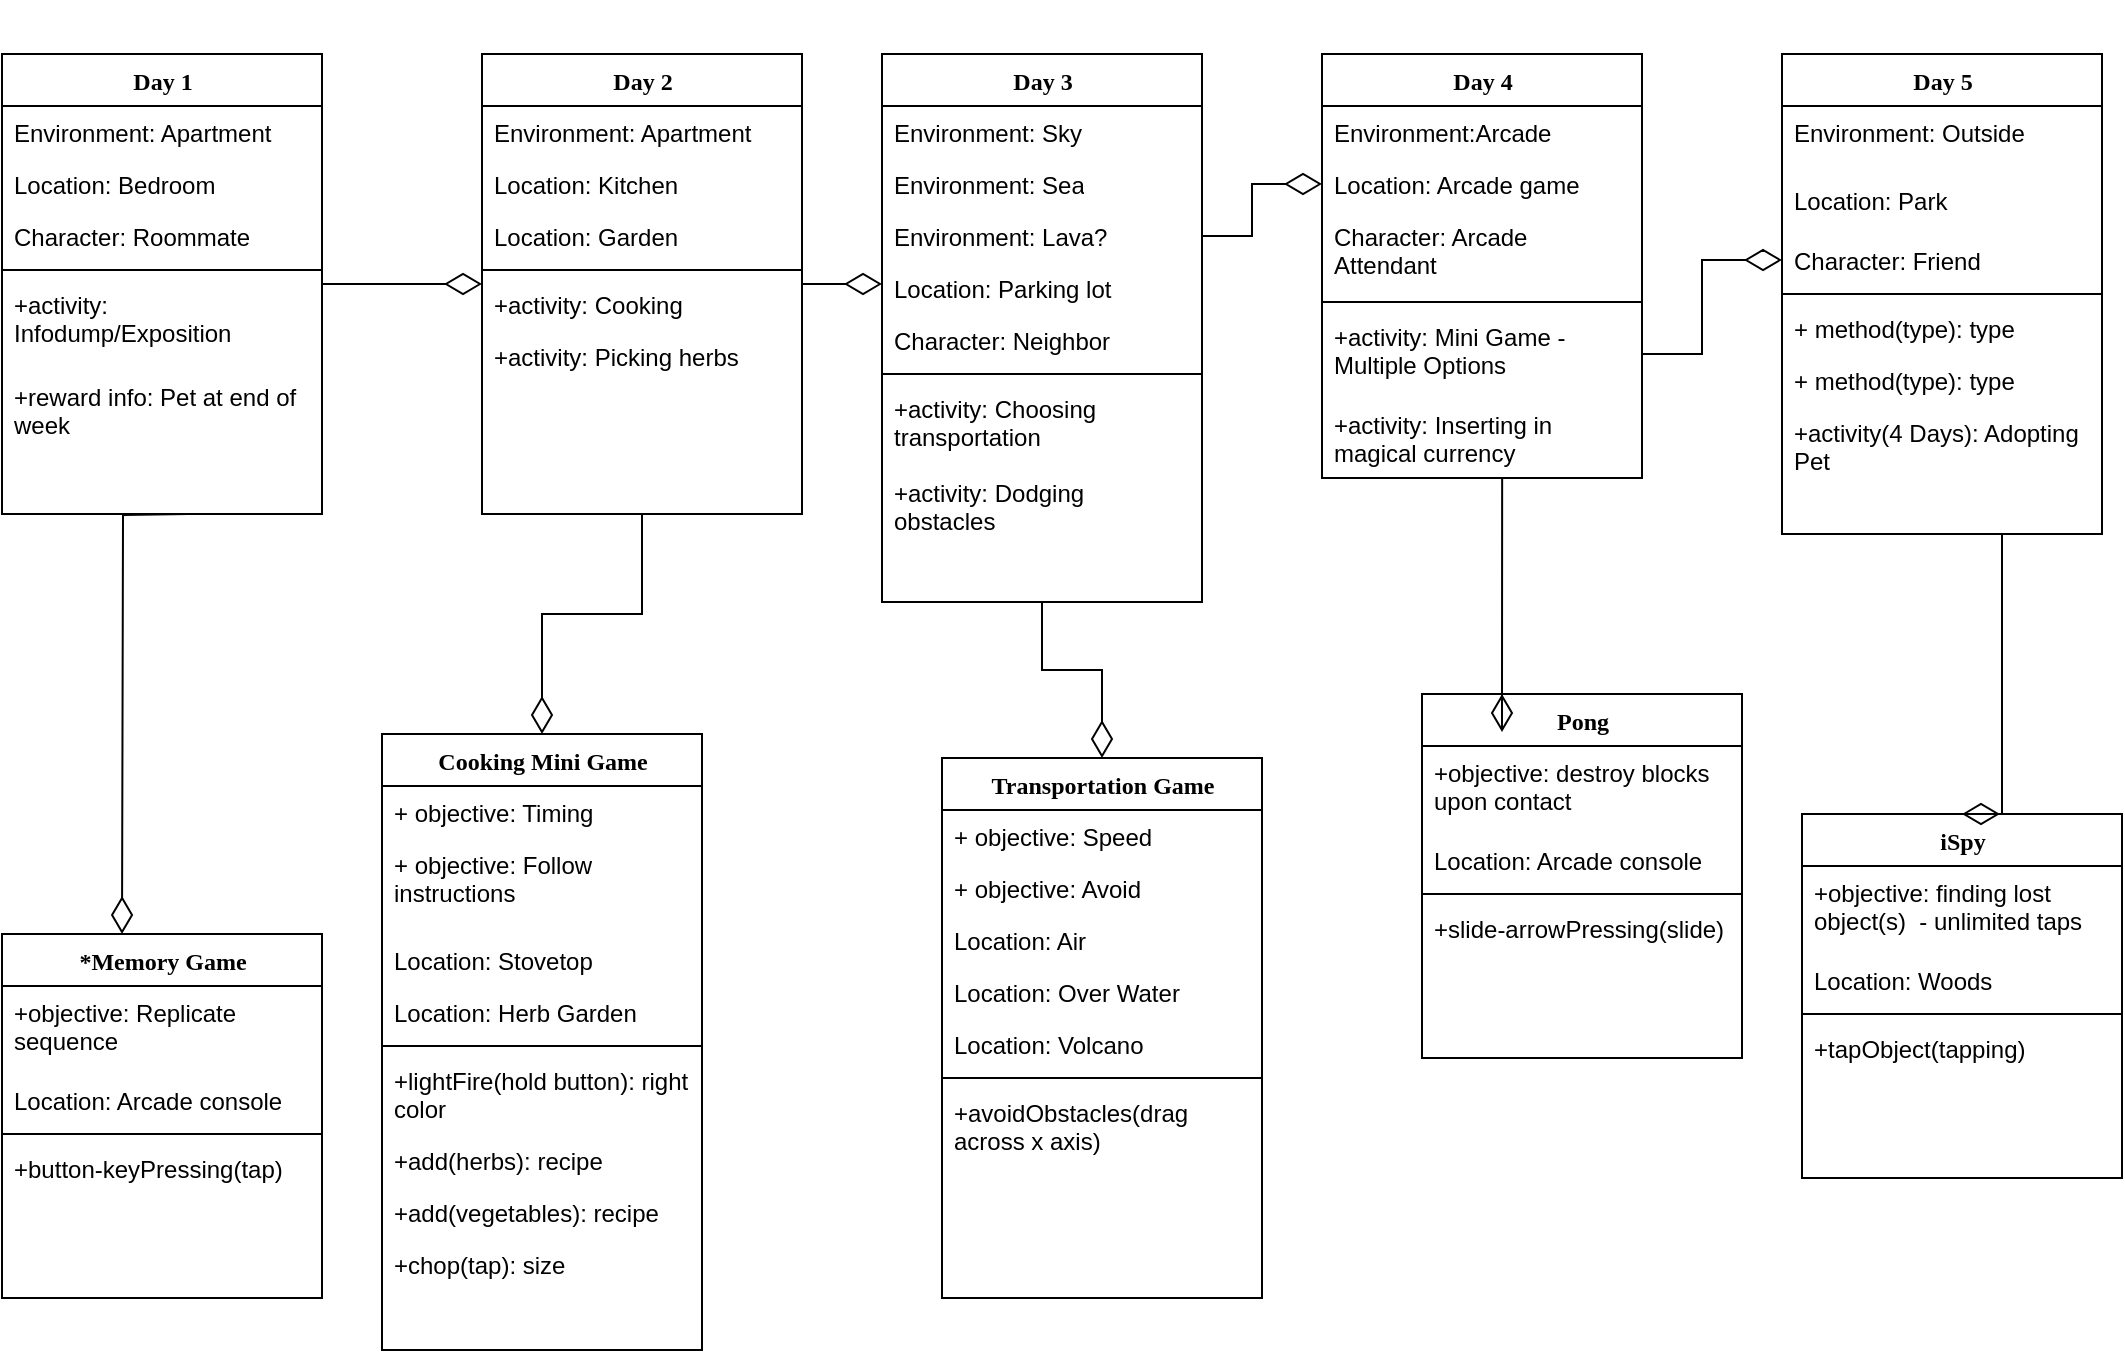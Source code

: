 <mxfile version="20.4.0" type="github" pages="4">
  <diagram name="5 Day MVP Outline" id="9f46799a-70d6-7492-0946-bef42562c5a5">
    <mxGraphModel dx="1038" dy="1389" grid="1" gridSize="10" guides="1" tooltips="1" connect="1" arrows="1" fold="1" page="1" pageScale="1" pageWidth="1100" pageHeight="850" background="none" math="0" shadow="0">
      <root>
        <mxCell id="0" />
        <mxCell id="1" parent="0" />
        <mxCell id="78961159f06e98e8-17" value="Day 1" style="swimlane;html=1;fontStyle=1;align=center;verticalAlign=top;childLayout=stackLayout;horizontal=1;startSize=26;horizontalStack=0;resizeParent=1;resizeLast=0;collapsible=1;marginBottom=0;swimlaneFillColor=#ffffff;rounded=0;shadow=0;comic=0;labelBackgroundColor=none;strokeWidth=1;fillColor=none;fontFamily=Verdana;fontSize=12" parent="1" vertex="1">
          <mxGeometry x="20" y="-800" width="160" height="230" as="geometry" />
        </mxCell>
        <mxCell id="78961159f06e98e8-23" value="Environment: Apartment" style="text;html=1;strokeColor=none;fillColor=none;align=left;verticalAlign=top;spacingLeft=4;spacingRight=4;whiteSpace=wrap;overflow=hidden;rotatable=0;points=[[0,0.5],[1,0.5]];portConstraint=eastwest;" parent="78961159f06e98e8-17" vertex="1">
          <mxGeometry y="26" width="160" height="26" as="geometry" />
        </mxCell>
        <mxCell id="78961159f06e98e8-26" value="Location: Bedroom" style="text;html=1;strokeColor=none;fillColor=none;align=left;verticalAlign=top;spacingLeft=4;spacingRight=4;whiteSpace=wrap;overflow=hidden;rotatable=0;points=[[0,0.5],[1,0.5]];portConstraint=eastwest;" parent="78961159f06e98e8-17" vertex="1">
          <mxGeometry y="52" width="160" height="26" as="geometry" />
        </mxCell>
        <mxCell id="78961159f06e98e8-24" value="Character: Roommate" style="text;html=1;strokeColor=none;fillColor=none;align=left;verticalAlign=top;spacingLeft=4;spacingRight=4;whiteSpace=wrap;overflow=hidden;rotatable=0;points=[[0,0.5],[1,0.5]];portConstraint=eastwest;" parent="78961159f06e98e8-17" vertex="1">
          <mxGeometry y="78" width="160" height="26" as="geometry" />
        </mxCell>
        <mxCell id="78961159f06e98e8-19" value="" style="line;html=1;strokeWidth=1;fillColor=none;align=left;verticalAlign=middle;spacingTop=-1;spacingLeft=3;spacingRight=3;rotatable=0;labelPosition=right;points=[];portConstraint=eastwest;" parent="78961159f06e98e8-17" vertex="1">
          <mxGeometry y="104" width="160" height="8" as="geometry" />
        </mxCell>
        <mxCell id="78961159f06e98e8-42" value="+activity: Infodump/Exposition" style="text;html=1;strokeColor=none;fillColor=none;align=left;verticalAlign=top;spacingLeft=4;spacingRight=4;whiteSpace=wrap;overflow=hidden;rotatable=0;points=[[0,0.5],[1,0.5]];portConstraint=eastwest;" parent="78961159f06e98e8-17" vertex="1">
          <mxGeometry y="112" width="160" height="46" as="geometry" />
        </mxCell>
        <mxCell id="78961159f06e98e8-52" value="+reward info: Pet at end of week" style="text;html=1;strokeColor=none;fillColor=none;align=left;verticalAlign=top;spacingLeft=4;spacingRight=4;whiteSpace=wrap;overflow=hidden;rotatable=0;points=[[0,0.5],[1,0.5]];portConstraint=eastwest;" parent="78961159f06e98e8-17" vertex="1">
          <mxGeometry y="158" width="160" height="42" as="geometry" />
        </mxCell>
        <mxCell id="78961159f06e98e8-122" style="edgeStyle=elbowEdgeStyle;html=1;labelBackgroundColor=none;startFill=0;startSize=8;endArrow=diamondThin;endFill=0;endSize=16;fontFamily=Verdana;fontSize=12;elbow=vertical;" parent="1" source="78961159f06e98e8-30" target="78961159f06e98e8-43" edge="1">
          <mxGeometry relative="1" as="geometry" />
        </mxCell>
        <mxCell id="ooJ2V51hFglo7U2adiq3-5" style="edgeStyle=orthogonalEdgeStyle;rounded=0;orthogonalLoop=1;jettySize=auto;html=1;exitX=0.5;exitY=1;exitDx=0;exitDy=0;entryX=0.5;entryY=0;entryDx=0;entryDy=0;endArrow=diamondThin;endFill=0;endSize=16;" parent="1" source="78961159f06e98e8-30" target="78961159f06e98e8-69" edge="1">
          <mxGeometry relative="1" as="geometry" />
        </mxCell>
        <mxCell id="78961159f06e98e8-30" value="Day 2" style="swimlane;html=1;fontStyle=1;align=center;verticalAlign=top;childLayout=stackLayout;horizontal=1;startSize=26;horizontalStack=0;resizeParent=1;resizeLast=0;collapsible=1;marginBottom=0;swimlaneFillColor=#ffffff;rounded=0;shadow=0;comic=0;labelBackgroundColor=none;strokeWidth=1;fillColor=none;fontFamily=Verdana;fontSize=12" parent="1" vertex="1">
          <mxGeometry x="260" y="-800" width="160" height="230" as="geometry" />
        </mxCell>
        <mxCell id="78961159f06e98e8-31" value="Environment: Apartment" style="text;html=1;strokeColor=none;fillColor=none;align=left;verticalAlign=top;spacingLeft=4;spacingRight=4;whiteSpace=wrap;overflow=hidden;rotatable=0;points=[[0,0.5],[1,0.5]];portConstraint=eastwest;" parent="78961159f06e98e8-30" vertex="1">
          <mxGeometry y="26" width="160" height="26" as="geometry" />
        </mxCell>
        <mxCell id="78961159f06e98e8-21" value="Location: Kitchen" style="text;html=1;strokeColor=none;fillColor=none;align=left;verticalAlign=top;spacingLeft=4;spacingRight=4;whiteSpace=wrap;overflow=hidden;rotatable=0;points=[[0,0.5],[1,0.5]];portConstraint=eastwest;" parent="78961159f06e98e8-30" vertex="1">
          <mxGeometry y="52" width="160" height="26" as="geometry" />
        </mxCell>
        <mxCell id="78961159f06e98e8-25" value="Location: Garden" style="text;html=1;strokeColor=none;fillColor=none;align=left;verticalAlign=top;spacingLeft=4;spacingRight=4;whiteSpace=wrap;overflow=hidden;rotatable=0;points=[[0,0.5],[1,0.5]];portConstraint=eastwest;" parent="78961159f06e98e8-30" vertex="1">
          <mxGeometry y="78" width="160" height="26" as="geometry" />
        </mxCell>
        <mxCell id="78961159f06e98e8-38" value="" style="line;html=1;strokeWidth=1;fillColor=none;align=left;verticalAlign=middle;spacingTop=-1;spacingLeft=3;spacingRight=3;rotatable=0;labelPosition=right;points=[];portConstraint=eastwest;" parent="78961159f06e98e8-30" vertex="1">
          <mxGeometry y="104" width="160" height="8" as="geometry" />
        </mxCell>
        <mxCell id="78961159f06e98e8-20" value="+activity: Cooking" style="text;html=1;strokeColor=none;fillColor=none;align=left;verticalAlign=top;spacingLeft=4;spacingRight=4;whiteSpace=wrap;overflow=hidden;rotatable=0;points=[[0,0.5],[1,0.5]];portConstraint=eastwest;" parent="78961159f06e98e8-30" vertex="1">
          <mxGeometry y="112" width="160" height="26" as="geometry" />
        </mxCell>
        <mxCell id="78961159f06e98e8-27" value="+activity: Picking herbs" style="text;html=1;strokeColor=none;fillColor=none;align=left;verticalAlign=top;spacingLeft=4;spacingRight=4;whiteSpace=wrap;overflow=hidden;rotatable=0;points=[[0,0.5],[1,0.5]];portConstraint=eastwest;" parent="78961159f06e98e8-30" vertex="1">
          <mxGeometry y="138" width="160" height="26" as="geometry" />
        </mxCell>
        <mxCell id="ooJ2V51hFglo7U2adiq3-1" style="edgeStyle=orthogonalEdgeStyle;rounded=0;orthogonalLoop=1;jettySize=auto;html=1;entryX=0.006;entryY=-0.285;entryDx=0;entryDy=0;entryPerimeter=0;endArrow=diamondThin;endFill=0;strokeColor=none;" parent="1" source="78961159f06e98e8-43" edge="1">
          <mxGeometry relative="1" as="geometry">
            <mxPoint x="610.96" y="-677.41" as="targetPoint" />
          </mxGeometry>
        </mxCell>
        <mxCell id="ooJ2V51hFglo7U2adiq3-9" style="edgeStyle=orthogonalEdgeStyle;rounded=0;orthogonalLoop=1;jettySize=auto;html=1;exitX=0.5;exitY=1;exitDx=0;exitDy=0;entryX=0.5;entryY=0;entryDx=0;entryDy=0;endArrow=diamondThin;endFill=0;endSize=16;" parent="1" source="78961159f06e98e8-43" target="78961159f06e98e8-82" edge="1">
          <mxGeometry relative="1" as="geometry" />
        </mxCell>
        <mxCell id="78961159f06e98e8-43" value="Day 3" style="swimlane;html=1;fontStyle=1;align=center;verticalAlign=top;childLayout=stackLayout;horizontal=1;startSize=26;horizontalStack=0;resizeParent=1;resizeLast=0;collapsible=1;marginBottom=0;swimlaneFillColor=#ffffff;rounded=0;shadow=0;comic=0;labelBackgroundColor=none;strokeWidth=1;fillColor=none;fontFamily=Verdana;fontSize=12" parent="1" vertex="1">
          <mxGeometry x="460" y="-800" width="160" height="274" as="geometry" />
        </mxCell>
        <mxCell id="78961159f06e98e8-44" value="Environment: Sky" style="text;html=1;strokeColor=none;fillColor=none;align=left;verticalAlign=top;spacingLeft=4;spacingRight=4;whiteSpace=wrap;overflow=hidden;rotatable=0;points=[[0,0.5],[1,0.5]];portConstraint=eastwest;" parent="78961159f06e98e8-43" vertex="1">
          <mxGeometry y="26" width="160" height="26" as="geometry" />
        </mxCell>
        <mxCell id="78961159f06e98e8-45" value="Environment: Sea" style="text;html=1;strokeColor=none;fillColor=none;align=left;verticalAlign=top;spacingLeft=4;spacingRight=4;whiteSpace=wrap;overflow=hidden;rotatable=0;points=[[0,0.5],[1,0.5]];portConstraint=eastwest;" parent="78961159f06e98e8-43" vertex="1">
          <mxGeometry y="52" width="160" height="26" as="geometry" />
        </mxCell>
        <mxCell id="78961159f06e98e8-50" value="Environment: Lava?" style="text;html=1;strokeColor=none;fillColor=none;align=left;verticalAlign=top;spacingLeft=4;spacingRight=4;whiteSpace=wrap;overflow=hidden;rotatable=0;points=[[0,0.5],[1,0.5]];portConstraint=eastwest;" parent="78961159f06e98e8-43" vertex="1">
          <mxGeometry y="78" width="160" height="26" as="geometry" />
        </mxCell>
        <mxCell id="ooJ2V51hFglo7U2adiq3-7" value="Location: Parking lot" style="text;html=1;strokeColor=none;fillColor=none;align=left;verticalAlign=top;spacingLeft=4;spacingRight=4;whiteSpace=wrap;overflow=hidden;rotatable=0;points=[[0,0.5],[1,0.5]];portConstraint=eastwest;" parent="78961159f06e98e8-43" vertex="1">
          <mxGeometry y="104" width="160" height="26" as="geometry" />
        </mxCell>
        <mxCell id="JOSAWVWXrQQXmNXs_-vM-2" value="Character: Neighbor" style="text;html=1;strokeColor=none;fillColor=none;align=left;verticalAlign=top;spacingLeft=4;spacingRight=4;whiteSpace=wrap;overflow=hidden;rotatable=0;points=[[0,0.5],[1,0.5]];portConstraint=eastwest;" parent="78961159f06e98e8-43" vertex="1">
          <mxGeometry y="130" width="160" height="26" as="geometry" />
        </mxCell>
        <mxCell id="78961159f06e98e8-51" value="" style="line;html=1;strokeWidth=1;fillColor=none;align=left;verticalAlign=middle;spacingTop=-1;spacingLeft=3;spacingRight=3;rotatable=0;labelPosition=right;points=[];portConstraint=eastwest;" parent="78961159f06e98e8-43" vertex="1">
          <mxGeometry y="156" width="160" height="8" as="geometry" />
        </mxCell>
        <mxCell id="78961159f06e98e8-53" value="+activity: Choosing transportation" style="text;html=1;strokeColor=none;fillColor=none;align=left;verticalAlign=top;spacingLeft=4;spacingRight=4;whiteSpace=wrap;overflow=hidden;rotatable=0;points=[[0,0.5],[1,0.5]];portConstraint=eastwest;" parent="78961159f06e98e8-43" vertex="1">
          <mxGeometry y="164" width="160" height="42" as="geometry" />
        </mxCell>
        <mxCell id="ooJ2V51hFglo7U2adiq3-6" value="+activity: Dodging obstacles&amp;nbsp;" style="text;html=1;strokeColor=none;fillColor=none;align=left;verticalAlign=top;spacingLeft=4;spacingRight=4;whiteSpace=wrap;overflow=hidden;rotatable=0;points=[[0,0.5],[1,0.5]];portConstraint=eastwest;" parent="78961159f06e98e8-43" vertex="1">
          <mxGeometry y="206" width="160" height="42" as="geometry" />
        </mxCell>
        <mxCell id="78961159f06e98e8-56" value="Day 5" style="swimlane;html=1;fontStyle=1;align=center;verticalAlign=top;childLayout=stackLayout;horizontal=1;startSize=26;horizontalStack=0;resizeParent=1;resizeLast=0;collapsible=1;marginBottom=0;swimlaneFillColor=#ffffff;rounded=0;shadow=0;comic=0;labelBackgroundColor=none;strokeWidth=1;fillColor=none;fontFamily=Verdana;fontSize=12" parent="1" vertex="1">
          <mxGeometry x="910" y="-800" width="160" height="240" as="geometry" />
        </mxCell>
        <mxCell id="78961159f06e98e8-57" value="Environment: Outside" style="text;html=1;strokeColor=none;fillColor=none;align=left;verticalAlign=top;spacingLeft=4;spacingRight=4;whiteSpace=wrap;overflow=hidden;rotatable=0;points=[[0,0.5],[1,0.5]];portConstraint=eastwest;" parent="78961159f06e98e8-56" vertex="1">
          <mxGeometry y="26" width="160" height="34" as="geometry" />
        </mxCell>
        <mxCell id="78961159f06e98e8-58" value="Location: Park" style="text;html=1;strokeColor=none;fillColor=none;align=left;verticalAlign=top;spacingLeft=4;spacingRight=4;whiteSpace=wrap;overflow=hidden;rotatable=0;points=[[0,0.5],[1,0.5]];portConstraint=eastwest;" parent="78961159f06e98e8-56" vertex="1">
          <mxGeometry y="60" width="160" height="30" as="geometry" />
        </mxCell>
        <mxCell id="78961159f06e98e8-59" value="Character: Friend" style="text;html=1;strokeColor=none;fillColor=none;align=left;verticalAlign=top;spacingLeft=4;spacingRight=4;whiteSpace=wrap;overflow=hidden;rotatable=0;points=[[0,0.5],[1,0.5]];portConstraint=eastwest;" parent="78961159f06e98e8-56" vertex="1">
          <mxGeometry y="90" width="160" height="26" as="geometry" />
        </mxCell>
        <mxCell id="78961159f06e98e8-64" value="" style="line;html=1;strokeWidth=1;fillColor=none;align=left;verticalAlign=middle;spacingTop=-1;spacingLeft=3;spacingRight=3;rotatable=0;labelPosition=right;points=[];portConstraint=eastwest;" parent="78961159f06e98e8-56" vertex="1">
          <mxGeometry y="116" width="160" height="8" as="geometry" />
        </mxCell>
        <mxCell id="78961159f06e98e8-65" value="+ method(type): type" style="text;html=1;strokeColor=none;fillColor=none;align=left;verticalAlign=top;spacingLeft=4;spacingRight=4;whiteSpace=wrap;overflow=hidden;rotatable=0;points=[[0,0.5],[1,0.5]];portConstraint=eastwest;" parent="78961159f06e98e8-56" vertex="1">
          <mxGeometry y="124" width="160" height="26" as="geometry" />
        </mxCell>
        <mxCell id="78961159f06e98e8-66" value="+ method(type): type" style="text;html=1;strokeColor=none;fillColor=none;align=left;verticalAlign=top;spacingLeft=4;spacingRight=4;whiteSpace=wrap;overflow=hidden;rotatable=0;points=[[0,0.5],[1,0.5]];portConstraint=eastwest;" parent="78961159f06e98e8-56" vertex="1">
          <mxGeometry y="150" width="160" height="26" as="geometry" />
        </mxCell>
        <mxCell id="78961159f06e98e8-68" value="+activity(4 Days): Adopting Pet" style="text;html=1;strokeColor=none;fillColor=none;align=left;verticalAlign=top;spacingLeft=4;spacingRight=4;whiteSpace=wrap;overflow=hidden;rotatable=0;points=[[0,0.5],[1,0.5]];portConstraint=eastwest;" parent="78961159f06e98e8-56" vertex="1">
          <mxGeometry y="176" width="160" height="44" as="geometry" />
        </mxCell>
        <mxCell id="78961159f06e98e8-69" value="Cooking Mini Game" style="swimlane;html=1;fontStyle=1;align=center;verticalAlign=top;childLayout=stackLayout;horizontal=1;startSize=26;horizontalStack=0;resizeParent=1;resizeLast=0;collapsible=1;marginBottom=0;swimlaneFillColor=#ffffff;rounded=0;shadow=0;comic=0;labelBackgroundColor=none;strokeWidth=1;fillColor=none;fontFamily=Verdana;fontSize=12" parent="1" vertex="1">
          <mxGeometry x="210" y="-460.0" width="160" height="308" as="geometry" />
        </mxCell>
        <mxCell id="78961159f06e98e8-70" value="+ objective: Timing" style="text;html=1;strokeColor=none;fillColor=none;align=left;verticalAlign=top;spacingLeft=4;spacingRight=4;whiteSpace=wrap;overflow=hidden;rotatable=0;points=[[0,0.5],[1,0.5]];portConstraint=eastwest;" parent="78961159f06e98e8-69" vertex="1">
          <mxGeometry y="26" width="160" height="26" as="geometry" />
        </mxCell>
        <mxCell id="78961159f06e98e8-71" value="+ objective: Follow instructions" style="text;html=1;strokeColor=none;fillColor=none;align=left;verticalAlign=top;spacingLeft=4;spacingRight=4;whiteSpace=wrap;overflow=hidden;rotatable=0;points=[[0,0.5],[1,0.5]];portConstraint=eastwest;" parent="78961159f06e98e8-69" vertex="1">
          <mxGeometry y="52" width="160" height="48" as="geometry" />
        </mxCell>
        <mxCell id="78961159f06e98e8-72" value="Location: Stovetop" style="text;html=1;strokeColor=none;fillColor=none;align=left;verticalAlign=top;spacingLeft=4;spacingRight=4;whiteSpace=wrap;overflow=hidden;rotatable=0;points=[[0,0.5],[1,0.5]];portConstraint=eastwest;" parent="78961159f06e98e8-69" vertex="1">
          <mxGeometry y="100" width="160" height="26" as="geometry" />
        </mxCell>
        <mxCell id="78961159f06e98e8-83" value="Location: Herb Garden" style="text;html=1;strokeColor=none;fillColor=none;align=left;verticalAlign=top;spacingLeft=4;spacingRight=4;whiteSpace=wrap;overflow=hidden;rotatable=0;points=[[0,0.5],[1,0.5]];portConstraint=eastwest;" parent="78961159f06e98e8-69" vertex="1">
          <mxGeometry y="126" width="160" height="26" as="geometry" />
        </mxCell>
        <mxCell id="78961159f06e98e8-77" value="" style="line;html=1;strokeWidth=1;fillColor=none;align=left;verticalAlign=middle;spacingTop=-1;spacingLeft=3;spacingRight=3;rotatable=0;labelPosition=right;points=[];portConstraint=eastwest;" parent="78961159f06e98e8-69" vertex="1">
          <mxGeometry y="152" width="160" height="8" as="geometry" />
        </mxCell>
        <mxCell id="78961159f06e98e8-78" value="+lightFire(hold button): right color" style="text;html=1;strokeColor=none;fillColor=none;align=left;verticalAlign=top;spacingLeft=4;spacingRight=4;whiteSpace=wrap;overflow=hidden;rotatable=0;points=[[0,0.5],[1,0.5]];portConstraint=eastwest;" parent="78961159f06e98e8-69" vertex="1">
          <mxGeometry y="160" width="160" height="40" as="geometry" />
        </mxCell>
        <mxCell id="78961159f06e98e8-79" value="+add(herbs): recipe" style="text;html=1;strokeColor=none;fillColor=none;align=left;verticalAlign=top;spacingLeft=4;spacingRight=4;whiteSpace=wrap;overflow=hidden;rotatable=0;points=[[0,0.5],[1,0.5]];portConstraint=eastwest;" parent="78961159f06e98e8-69" vertex="1">
          <mxGeometry y="200" width="160" height="26" as="geometry" />
        </mxCell>
        <mxCell id="78961159f06e98e8-80" value="+add(vegetables): recipe" style="text;html=1;strokeColor=none;fillColor=none;align=left;verticalAlign=top;spacingLeft=4;spacingRight=4;whiteSpace=wrap;overflow=hidden;rotatable=0;points=[[0,0.5],[1,0.5]];portConstraint=eastwest;" parent="78961159f06e98e8-69" vertex="1">
          <mxGeometry y="226" width="160" height="26" as="geometry" />
        </mxCell>
        <mxCell id="78961159f06e98e8-81" value="+chop(tap): size" style="text;html=1;strokeColor=none;fillColor=none;align=left;verticalAlign=top;spacingLeft=4;spacingRight=4;whiteSpace=wrap;overflow=hidden;rotatable=0;points=[[0,0.5],[1,0.5]];portConstraint=eastwest;" parent="78961159f06e98e8-69" vertex="1">
          <mxGeometry y="252" width="160" height="26" as="geometry" />
        </mxCell>
        <mxCell id="78961159f06e98e8-82" value="Transportation Game" style="swimlane;html=1;fontStyle=1;align=center;verticalAlign=top;childLayout=stackLayout;horizontal=1;startSize=26;horizontalStack=0;resizeParent=1;resizeLast=0;collapsible=1;marginBottom=0;swimlaneFillColor=#ffffff;rounded=0;shadow=0;comic=0;labelBackgroundColor=none;strokeWidth=1;fillColor=none;fontFamily=Verdana;fontSize=12" parent="1" vertex="1">
          <mxGeometry x="490" y="-448.0" width="160" height="270" as="geometry" />
        </mxCell>
        <mxCell id="78961159f06e98e8-84" value="+ objective: Speed" style="text;html=1;strokeColor=none;fillColor=none;align=left;verticalAlign=top;spacingLeft=4;spacingRight=4;whiteSpace=wrap;overflow=hidden;rotatable=0;points=[[0,0.5],[1,0.5]];portConstraint=eastwest;" parent="78961159f06e98e8-82" vertex="1">
          <mxGeometry y="26" width="160" height="26" as="geometry" />
        </mxCell>
        <mxCell id="78961159f06e98e8-85" value="+ objective: Avoid" style="text;html=1;strokeColor=none;fillColor=none;align=left;verticalAlign=top;spacingLeft=4;spacingRight=4;whiteSpace=wrap;overflow=hidden;rotatable=0;points=[[0,0.5],[1,0.5]];portConstraint=eastwest;" parent="78961159f06e98e8-82" vertex="1">
          <mxGeometry y="52" width="160" height="26" as="geometry" />
        </mxCell>
        <mxCell id="78961159f06e98e8-86" value="Location: Air" style="text;html=1;strokeColor=none;fillColor=none;align=left;verticalAlign=top;spacingLeft=4;spacingRight=4;whiteSpace=wrap;overflow=hidden;rotatable=0;points=[[0,0.5],[1,0.5]];portConstraint=eastwest;" parent="78961159f06e98e8-82" vertex="1">
          <mxGeometry y="78" width="160" height="26" as="geometry" />
        </mxCell>
        <mxCell id="78961159f06e98e8-87" value="Location: Over Water" style="text;html=1;strokeColor=none;fillColor=none;align=left;verticalAlign=top;spacingLeft=4;spacingRight=4;whiteSpace=wrap;overflow=hidden;rotatable=0;points=[[0,0.5],[1,0.5]];portConstraint=eastwest;" parent="78961159f06e98e8-82" vertex="1">
          <mxGeometry y="104" width="160" height="26" as="geometry" />
        </mxCell>
        <mxCell id="78961159f06e98e8-88" value="Location: Volcano" style="text;html=1;strokeColor=none;fillColor=none;align=left;verticalAlign=top;spacingLeft=4;spacingRight=4;whiteSpace=wrap;overflow=hidden;rotatable=0;points=[[0,0.5],[1,0.5]];portConstraint=eastwest;" parent="78961159f06e98e8-82" vertex="1">
          <mxGeometry y="130" width="160" height="26" as="geometry" />
        </mxCell>
        <mxCell id="78961159f06e98e8-90" value="" style="line;html=1;strokeWidth=1;fillColor=none;align=left;verticalAlign=middle;spacingTop=-1;spacingLeft=3;spacingRight=3;rotatable=0;labelPosition=right;points=[];portConstraint=eastwest;" parent="78961159f06e98e8-82" vertex="1">
          <mxGeometry y="156" width="160" height="8" as="geometry" />
        </mxCell>
        <mxCell id="78961159f06e98e8-91" value="+avoidObstacles(drag across x axis)" style="text;html=1;strokeColor=none;fillColor=none;align=left;verticalAlign=top;spacingLeft=4;spacingRight=4;whiteSpace=wrap;overflow=hidden;rotatable=0;points=[[0,0.5],[1,0.5]];portConstraint=eastwest;" parent="78961159f06e98e8-82" vertex="1">
          <mxGeometry y="164" width="160" height="40" as="geometry" />
        </mxCell>
        <mxCell id="78961159f06e98e8-95" value="*Memory Game" style="swimlane;html=1;fontStyle=1;align=center;verticalAlign=top;childLayout=stackLayout;horizontal=1;startSize=26;horizontalStack=0;resizeParent=1;resizeLast=0;collapsible=1;marginBottom=0;swimlaneFillColor=#ffffff;rounded=0;shadow=0;comic=0;labelBackgroundColor=none;strokeWidth=1;fillColor=none;fontFamily=Verdana;fontSize=12" parent="1" vertex="1">
          <mxGeometry x="20" y="-360" width="160" height="182" as="geometry" />
        </mxCell>
        <mxCell id="78961159f06e98e8-96" value="+objective: Replicate sequence&amp;nbsp;" style="text;html=1;strokeColor=none;fillColor=none;align=left;verticalAlign=top;spacingLeft=4;spacingRight=4;whiteSpace=wrap;overflow=hidden;rotatable=0;points=[[0,0.5],[1,0.5]];portConstraint=eastwest;" parent="78961159f06e98e8-95" vertex="1">
          <mxGeometry y="26" width="160" height="44" as="geometry" />
        </mxCell>
        <mxCell id="78961159f06e98e8-98" value="Location: Arcade console" style="text;html=1;strokeColor=none;fillColor=none;align=left;verticalAlign=top;spacingLeft=4;spacingRight=4;whiteSpace=wrap;overflow=hidden;rotatable=0;points=[[0,0.5],[1,0.5]];portConstraint=eastwest;" parent="78961159f06e98e8-95" vertex="1">
          <mxGeometry y="70" width="160" height="26" as="geometry" />
        </mxCell>
        <mxCell id="78961159f06e98e8-103" value="" style="line;html=1;strokeWidth=1;fillColor=none;align=left;verticalAlign=middle;spacingTop=-1;spacingLeft=3;spacingRight=3;rotatable=0;labelPosition=right;points=[];portConstraint=eastwest;" parent="78961159f06e98e8-95" vertex="1">
          <mxGeometry y="96" width="160" height="8" as="geometry" />
        </mxCell>
        <mxCell id="78961159f06e98e8-104" value="+button-keyPressing(tap)" style="text;html=1;strokeColor=none;fillColor=none;align=left;verticalAlign=top;spacingLeft=4;spacingRight=4;whiteSpace=wrap;overflow=hidden;rotatable=0;points=[[0,0.5],[1,0.5]];portConstraint=eastwest;" parent="78961159f06e98e8-95" vertex="1">
          <mxGeometry y="104" width="160" height="26" as="geometry" />
        </mxCell>
        <mxCell id="78961159f06e98e8-108" value="Day 4" style="swimlane;html=1;fontStyle=1;align=center;verticalAlign=top;childLayout=stackLayout;horizontal=1;startSize=26;horizontalStack=0;resizeParent=1;resizeLast=0;collapsible=1;marginBottom=0;swimlaneFillColor=#ffffff;rounded=0;shadow=0;comic=0;labelBackgroundColor=none;strokeWidth=1;fillColor=none;fontFamily=Verdana;fontSize=12" parent="1" vertex="1">
          <mxGeometry x="680" y="-800.0" width="160" height="212" as="geometry" />
        </mxCell>
        <mxCell id="78961159f06e98e8-109" value="Environment:Arcade" style="text;html=1;strokeColor=none;fillColor=none;align=left;verticalAlign=top;spacingLeft=4;spacingRight=4;whiteSpace=wrap;overflow=hidden;rotatable=0;points=[[0,0.5],[1,0.5]];portConstraint=eastwest;" parent="78961159f06e98e8-108" vertex="1">
          <mxGeometry y="26" width="160" height="26" as="geometry" />
        </mxCell>
        <mxCell id="78961159f06e98e8-110" value="Location: Arcade game" style="text;html=1;strokeColor=none;fillColor=none;align=left;verticalAlign=top;spacingLeft=4;spacingRight=4;whiteSpace=wrap;overflow=hidden;rotatable=0;points=[[0,0.5],[1,0.5]];portConstraint=eastwest;" parent="78961159f06e98e8-108" vertex="1">
          <mxGeometry y="52" width="160" height="26" as="geometry" />
        </mxCell>
        <mxCell id="JOSAWVWXrQQXmNXs_-vM-3" value="Character: Arcade Attendant" style="text;html=1;strokeColor=none;fillColor=none;align=left;verticalAlign=top;spacingLeft=4;spacingRight=4;whiteSpace=wrap;overflow=hidden;rotatable=0;points=[[0,0.5],[1,0.5]];portConstraint=eastwest;" parent="78961159f06e98e8-108" vertex="1">
          <mxGeometry y="78" width="160" height="42" as="geometry" />
        </mxCell>
        <mxCell id="78961159f06e98e8-116" value="" style="line;html=1;strokeWidth=1;fillColor=none;align=left;verticalAlign=middle;spacingTop=-1;spacingLeft=3;spacingRight=3;rotatable=0;labelPosition=right;points=[];portConstraint=eastwest;" parent="78961159f06e98e8-108" vertex="1">
          <mxGeometry y="120" width="160" height="8" as="geometry" />
        </mxCell>
        <mxCell id="78961159f06e98e8-117" value="+activity: Mini Game - Multiple Options" style="text;html=1;strokeColor=none;fillColor=none;align=left;verticalAlign=top;spacingLeft=4;spacingRight=4;whiteSpace=wrap;overflow=hidden;rotatable=0;points=[[0,0.5],[1,0.5]];portConstraint=eastwest;" parent="78961159f06e98e8-108" vertex="1">
          <mxGeometry y="128" width="160" height="44" as="geometry" />
        </mxCell>
        <mxCell id="78961159f06e98e8-97" value="+activity: Inserting in magical currency" style="text;html=1;strokeColor=none;fillColor=none;align=left;verticalAlign=top;spacingLeft=4;spacingRight=4;whiteSpace=wrap;overflow=hidden;rotatable=0;points=[[0,0.5],[1,0.5]];portConstraint=eastwest;" parent="78961159f06e98e8-108" vertex="1">
          <mxGeometry y="172" width="160" height="40" as="geometry" />
        </mxCell>
        <mxCell id="78961159f06e98e8-121" style="edgeStyle=elbowEdgeStyle;html=1;labelBackgroundColor=none;startFill=0;startSize=8;endArrow=diamondThin;endFill=0;endSize=16;fontFamily=Verdana;fontSize=12;elbow=vertical;" parent="1" source="78961159f06e98e8-17" target="78961159f06e98e8-30" edge="1">
          <mxGeometry relative="1" as="geometry">
            <mxPoint x="170" y="-590.118" as="sourcePoint" />
          </mxGeometry>
        </mxCell>
        <mxCell id="ooJ2V51hFglo7U2adiq3-2" style="edgeStyle=orthogonalEdgeStyle;rounded=0;orthogonalLoop=1;jettySize=auto;html=1;exitX=1;exitY=0.5;exitDx=0;exitDy=0;entryX=0;entryY=0.5;entryDx=0;entryDy=0;endArrow=diamondThin;endFill=0;endSize=16;" parent="1" source="78961159f06e98e8-50" target="78961159f06e98e8-110" edge="1">
          <mxGeometry relative="1" as="geometry" />
        </mxCell>
        <mxCell id="ooJ2V51hFglo7U2adiq3-3" style="edgeStyle=orthogonalEdgeStyle;rounded=0;orthogonalLoop=1;jettySize=auto;html=1;exitX=1;exitY=0.5;exitDx=0;exitDy=0;entryX=0;entryY=0.5;entryDx=0;entryDy=0;endArrow=diamondThin;endFill=0;endSize=16;" parent="1" source="78961159f06e98e8-117" target="78961159f06e98e8-59" edge="1">
          <mxGeometry relative="1" as="geometry" />
        </mxCell>
        <mxCell id="VK2U-SFWhEk03zJ1eUO5-2" value="Pong" style="swimlane;html=1;fontStyle=1;align=center;verticalAlign=top;childLayout=stackLayout;horizontal=1;startSize=26;horizontalStack=0;resizeParent=1;resizeLast=0;collapsible=1;marginBottom=0;swimlaneFillColor=#ffffff;rounded=0;shadow=0;comic=0;labelBackgroundColor=none;strokeWidth=1;fillColor=none;fontFamily=Verdana;fontSize=12" parent="1" vertex="1">
          <mxGeometry x="730" y="-480" width="160" height="182" as="geometry" />
        </mxCell>
        <mxCell id="VK2U-SFWhEk03zJ1eUO5-3" value="+objective: destroy blocks upon contact&amp;nbsp;&amp;nbsp;" style="text;html=1;strokeColor=none;fillColor=none;align=left;verticalAlign=top;spacingLeft=4;spacingRight=4;whiteSpace=wrap;overflow=hidden;rotatable=0;points=[[0,0.5],[1,0.5]];portConstraint=eastwest;" parent="VK2U-SFWhEk03zJ1eUO5-2" vertex="1">
          <mxGeometry y="26" width="160" height="44" as="geometry" />
        </mxCell>
        <mxCell id="VK2U-SFWhEk03zJ1eUO5-4" value="Location: Arcade console" style="text;html=1;strokeColor=none;fillColor=none;align=left;verticalAlign=top;spacingLeft=4;spacingRight=4;whiteSpace=wrap;overflow=hidden;rotatable=0;points=[[0,0.5],[1,0.5]];portConstraint=eastwest;" parent="VK2U-SFWhEk03zJ1eUO5-2" vertex="1">
          <mxGeometry y="70" width="160" height="26" as="geometry" />
        </mxCell>
        <mxCell id="VK2U-SFWhEk03zJ1eUO5-5" value="" style="line;html=1;strokeWidth=1;fillColor=none;align=left;verticalAlign=middle;spacingTop=-1;spacingLeft=3;spacingRight=3;rotatable=0;labelPosition=right;points=[];portConstraint=eastwest;" parent="VK2U-SFWhEk03zJ1eUO5-2" vertex="1">
          <mxGeometry y="96" width="160" height="8" as="geometry" />
        </mxCell>
        <mxCell id="VK2U-SFWhEk03zJ1eUO5-6" value="+slide-arrowPressing(slide)" style="text;html=1;strokeColor=none;fillColor=none;align=left;verticalAlign=top;spacingLeft=4;spacingRight=4;whiteSpace=wrap;overflow=hidden;rotatable=0;points=[[0,0.5],[1,0.5]];portConstraint=eastwest;" parent="VK2U-SFWhEk03zJ1eUO5-2" vertex="1">
          <mxGeometry y="104" width="160" height="26" as="geometry" />
        </mxCell>
        <mxCell id="VK2U-SFWhEk03zJ1eUO5-7" style="edgeStyle=orthogonalEdgeStyle;rounded=0;orthogonalLoop=1;jettySize=auto;html=1;exitX=0.563;exitY=0.988;exitDx=0;exitDy=0;endArrow=diamondThin;endFill=0;endSize=16;entryX=0.25;entryY=0;entryDx=0;entryDy=0;exitPerimeter=0;" parent="1" source="78961159f06e98e8-97" target="VK2U-SFWhEk03zJ1eUO5-2" edge="1">
          <mxGeometry relative="1" as="geometry">
            <mxPoint x="700" y="-578.0" as="sourcePoint" />
            <mxPoint x="670" y="-470" as="targetPoint" />
            <Array as="points">
              <mxPoint x="770" y="-588" />
              <mxPoint x="770" y="-479" />
              <mxPoint x="750" y="-479" />
            </Array>
          </mxGeometry>
        </mxCell>
        <mxCell id="VK2U-SFWhEk03zJ1eUO5-8" value="iSpy" style="swimlane;html=1;fontStyle=1;align=center;verticalAlign=top;childLayout=stackLayout;horizontal=1;startSize=26;horizontalStack=0;resizeParent=1;resizeLast=0;collapsible=1;marginBottom=0;swimlaneFillColor=#ffffff;rounded=0;shadow=0;comic=0;labelBackgroundColor=none;strokeWidth=1;fillColor=none;fontFamily=Verdana;fontSize=12" parent="1" vertex="1">
          <mxGeometry x="920" y="-420" width="160" height="182" as="geometry" />
        </mxCell>
        <mxCell id="VK2U-SFWhEk03zJ1eUO5-9" value="+objective: finding lost object(s)&amp;nbsp; - unlimited taps" style="text;html=1;strokeColor=none;fillColor=none;align=left;verticalAlign=top;spacingLeft=4;spacingRight=4;whiteSpace=wrap;overflow=hidden;rotatable=0;points=[[0,0.5],[1,0.5]];portConstraint=eastwest;" parent="VK2U-SFWhEk03zJ1eUO5-8" vertex="1">
          <mxGeometry y="26" width="160" height="44" as="geometry" />
        </mxCell>
        <mxCell id="VK2U-SFWhEk03zJ1eUO5-10" value="Location: Woods" style="text;html=1;strokeColor=none;fillColor=none;align=left;verticalAlign=top;spacingLeft=4;spacingRight=4;whiteSpace=wrap;overflow=hidden;rotatable=0;points=[[0,0.5],[1,0.5]];portConstraint=eastwest;" parent="VK2U-SFWhEk03zJ1eUO5-8" vertex="1">
          <mxGeometry y="70" width="160" height="26" as="geometry" />
        </mxCell>
        <mxCell id="VK2U-SFWhEk03zJ1eUO5-11" value="" style="line;html=1;strokeWidth=1;fillColor=none;align=left;verticalAlign=middle;spacingTop=-1;spacingLeft=3;spacingRight=3;rotatable=0;labelPosition=right;points=[];portConstraint=eastwest;" parent="VK2U-SFWhEk03zJ1eUO5-8" vertex="1">
          <mxGeometry y="96" width="160" height="8" as="geometry" />
        </mxCell>
        <mxCell id="VK2U-SFWhEk03zJ1eUO5-12" value="+tapObject(tapping)" style="text;html=1;strokeColor=none;fillColor=none;align=left;verticalAlign=top;spacingLeft=4;spacingRight=4;whiteSpace=wrap;overflow=hidden;rotatable=0;points=[[0,0.5],[1,0.5]];portConstraint=eastwest;" parent="VK2U-SFWhEk03zJ1eUO5-8" vertex="1">
          <mxGeometry y="104" width="160" height="26" as="geometry" />
        </mxCell>
        <mxCell id="VK2U-SFWhEk03zJ1eUO5-13" style="edgeStyle=orthogonalEdgeStyle;rounded=0;orthogonalLoop=1;jettySize=auto;html=1;endArrow=diamondThin;endFill=0;endSize=16;entryX=0.5;entryY=0;entryDx=0;entryDy=0;" parent="1" target="VK2U-SFWhEk03zJ1eUO5-8" edge="1">
          <mxGeometry relative="1" as="geometry">
            <mxPoint x="1020" y="-560" as="sourcePoint" />
            <mxPoint x="929.92" y="-331.5" as="targetPoint" />
            <Array as="points">
              <mxPoint x="1020" y="-560" />
              <mxPoint x="1020" y="-420" />
            </Array>
          </mxGeometry>
        </mxCell>
        <mxCell id="VK2U-SFWhEk03zJ1eUO5-14" style="edgeStyle=orthogonalEdgeStyle;rounded=0;orthogonalLoop=1;jettySize=auto;html=1;exitX=0.5;exitY=1;exitDx=0;exitDy=0;endArrow=diamondThin;endFill=0;endSize=16;" parent="1" edge="1">
          <mxGeometry relative="1" as="geometry">
            <mxPoint x="113.28" y="-570.0" as="sourcePoint" />
            <mxPoint x="80" y="-360" as="targetPoint" />
          </mxGeometry>
        </mxCell>
      </root>
    </mxGraphModel>
  </diagram>
  <diagram id="mnaXiN8NAArLxjF5IGlp" name="Games - Week Structure">
    <mxGraphModel dx="1422" dy="737" grid="1" gridSize="10" guides="1" tooltips="1" connect="1" arrows="1" fold="1" page="1" pageScale="1" pageWidth="850" pageHeight="1100" math="0" shadow="0">
      <root>
        <mxCell id="0" />
        <mxCell id="1" parent="0" />
      </root>
    </mxGraphModel>
  </diagram>
  <diagram id="Nza-2Zp_4_ql4FUaOJIQ" name="Unity Class UML">
    <mxGraphModel dx="1422" dy="737" grid="1" gridSize="10" guides="1" tooltips="1" connect="1" arrows="1" fold="1" page="1" pageScale="1" pageWidth="850" pageHeight="1100" math="0" shadow="0">
      <root>
        <mxCell id="0" />
        <mxCell id="1" parent="0" />
        <mxCell id="la7hJ56vn-kodQnXd6Ug-1" value="GameManager" style="swimlane;fontStyle=1;align=center;verticalAlign=top;childLayout=stackLayout;horizontal=1;startSize=26;horizontalStack=0;resizeParent=1;resizeParentMax=0;resizeLast=0;collapsible=1;marginBottom=0;" parent="1" vertex="1">
          <mxGeometry x="110" y="40" width="160" height="194" as="geometry" />
        </mxCell>
        <mxCell id="la7hJ56vn-kodQnXd6Ug-2" value="+ gameTitle: string&#xa;+ gameCredits: string&#xa;+ copywriteDate: string&#xa;+ startString: string&#xa;+ endString: string&#xa;+ gameLevels: string[]&#xa;+ gameLevelsCount: int&#xa;+" style="text;strokeColor=none;fillColor=none;align=left;verticalAlign=top;spacingLeft=4;spacingRight=4;overflow=hidden;rotatable=0;points=[[0,0.5],[1,0.5]];portConstraint=eastwest;" parent="la7hJ56vn-kodQnXd6Ug-1" vertex="1">
          <mxGeometry y="26" width="160" height="134" as="geometry" />
        </mxCell>
        <mxCell id="la7hJ56vn-kodQnXd6Ug-3" value="" style="line;strokeWidth=1;fillColor=none;align=left;verticalAlign=middle;spacingTop=-1;spacingLeft=3;spacingRight=3;rotatable=0;labelPosition=right;points=[];portConstraint=eastwest;strokeColor=inherit;" parent="la7hJ56vn-kodQnXd6Ug-1" vertex="1">
          <mxGeometry y="160" width="160" height="8" as="geometry" />
        </mxCell>
        <mxCell id="la7hJ56vn-kodQnXd6Ug-4" value="+ method(type): type" style="text;strokeColor=none;fillColor=none;align=left;verticalAlign=top;spacingLeft=4;spacingRight=4;overflow=hidden;rotatable=0;points=[[0,0.5],[1,0.5]];portConstraint=eastwest;" parent="la7hJ56vn-kodQnXd6Ug-1" vertex="1">
          <mxGeometry y="168" width="160" height="26" as="geometry" />
        </mxCell>
      </root>
    </mxGraphModel>
  </diagram>
  <diagram id="6meH98MUslnvdNw96rh4" name="Sprint 1 Architecture Diagram">
    <mxGraphModel dx="1887" dy="980" grid="1" gridSize="10" guides="1" tooltips="1" connect="1" arrows="1" fold="1" page="1" pageScale="1" pageWidth="850" pageHeight="1100" math="0" shadow="0">
      <root>
        <mxCell id="0" />
        <mxCell id="1" parent="0" />
        <mxCell id="quLU_MBTLEv5vMP2JPEt-1" value="Programming" style="swimlane;" parent="1" vertex="1">
          <mxGeometry x="600" y="40" width="190" height="220" as="geometry" />
        </mxCell>
        <mxCell id="quLU_MBTLEv5vMP2JPEt-5" value="VS Code&lt;br&gt;(IDE)" style="rounded=0;whiteSpace=wrap;html=1;" parent="quLU_MBTLEv5vMP2JPEt-1" vertex="1">
          <mxGeometry x="20" y="60" width="120" height="60" as="geometry" />
        </mxCell>
        <mxCell id="quLU_MBTLEv5vMP2JPEt-17" style="edgeStyle=orthogonalEdgeStyle;rounded=0;orthogonalLoop=1;jettySize=auto;html=1;exitX=0.5;exitY=0;exitDx=0;exitDy=0;entryX=0.5;entryY=1;entryDx=0;entryDy=0;" parent="quLU_MBTLEv5vMP2JPEt-1" source="quLU_MBTLEv5vMP2JPEt-6" target="quLU_MBTLEv5vMP2JPEt-5" edge="1">
          <mxGeometry relative="1" as="geometry" />
        </mxCell>
        <mxCell id="quLU_MBTLEv5vMP2JPEt-6" value="C#&lt;br&gt;(Programming Language)" style="rounded=0;whiteSpace=wrap;html=1;" parent="quLU_MBTLEv5vMP2JPEt-1" vertex="1">
          <mxGeometry x="20" y="140" width="120" height="60" as="geometry" />
        </mxCell>
        <mxCell id="quLU_MBTLEv5vMP2JPEt-12" value="Game Development" style="swimlane;" parent="1" vertex="1">
          <mxGeometry x="350" y="50" width="200" height="200" as="geometry" />
        </mxCell>
        <mxCell id="quLU_MBTLEv5vMP2JPEt-15" style="edgeStyle=orthogonalEdgeStyle;rounded=0;orthogonalLoop=1;jettySize=auto;html=1;exitX=0.5;exitY=1;exitDx=0;exitDy=0;entryX=0.5;entryY=0;entryDx=0;entryDy=0;" parent="quLU_MBTLEv5vMP2JPEt-12" source="quLU_MBTLEv5vMP2JPEt-13" target="quLU_MBTLEv5vMP2JPEt-14" edge="1">
          <mxGeometry relative="1" as="geometry">
            <Array as="points">
              <mxPoint x="120" y="80" />
              <mxPoint x="120" y="80" />
            </Array>
          </mxGeometry>
        </mxCell>
        <mxCell id="quLU_MBTLEv5vMP2JPEt-13" value="Unity&lt;br&gt;(Game Engine)" style="rounded=0;whiteSpace=wrap;html=1;" parent="quLU_MBTLEv5vMP2JPEt-12" vertex="1">
          <mxGeometry x="60" y="60" width="120" height="30" as="geometry" />
        </mxCell>
        <mxCell id="quLU_MBTLEv5vMP2JPEt-16" style="edgeStyle=orthogonalEdgeStyle;rounded=0;orthogonalLoop=1;jettySize=auto;html=1;exitX=0.5;exitY=0;exitDx=0;exitDy=0;entryX=0.5;entryY=1;entryDx=0;entryDy=0;" parent="quLU_MBTLEv5vMP2JPEt-12" source="quLU_MBTLEv5vMP2JPEt-14" target="quLU_MBTLEv5vMP2JPEt-13" edge="1">
          <mxGeometry relative="1" as="geometry" />
        </mxCell>
        <mxCell id="quLU_MBTLEv5vMP2JPEt-14" value="Unity Editor&lt;br&gt;(Game Development Software)" style="rounded=0;whiteSpace=wrap;html=1;" parent="quLU_MBTLEv5vMP2JPEt-12" vertex="1">
          <mxGeometry x="60" y="120" width="120" height="60" as="geometry" />
        </mxCell>
        <mxCell id="quLU_MBTLEv5vMP2JPEt-18" style="edgeStyle=orthogonalEdgeStyle;rounded=0;orthogonalLoop=1;jettySize=auto;html=1;exitX=1;exitY=0.5;exitDx=0;exitDy=0;entryX=0;entryY=0.5;entryDx=0;entryDy=0;" parent="1" source="quLU_MBTLEv5vMP2JPEt-14" target="quLU_MBTLEv5vMP2JPEt-5" edge="1">
          <mxGeometry relative="1" as="geometry" />
        </mxCell>
        <mxCell id="quLU_MBTLEv5vMP2JPEt-19" style="edgeStyle=orthogonalEdgeStyle;rounded=0;orthogonalLoop=1;jettySize=auto;html=1;exitX=0;exitY=0.5;exitDx=0;exitDy=0;entryX=1;entryY=0.5;entryDx=0;entryDy=0;" parent="1" source="quLU_MBTLEv5vMP2JPEt-5" target="quLU_MBTLEv5vMP2JPEt-14" edge="1">
          <mxGeometry relative="1" as="geometry" />
        </mxCell>
        <mxCell id="quLU_MBTLEv5vMP2JPEt-20" value="Version Control" style="swimlane;" parent="1" vertex="1">
          <mxGeometry x="590" y="340" width="200" height="200" as="geometry" />
        </mxCell>
        <mxCell id="quLU_MBTLEv5vMP2JPEt-21" value="GitHub&lt;br&gt;(Cloud-based Repository Host)" style="rounded=0;whiteSpace=wrap;html=1;" parent="quLU_MBTLEv5vMP2JPEt-20" vertex="1">
          <mxGeometry x="40" y="50" width="120" height="60" as="geometry" />
        </mxCell>
        <mxCell id="quLU_MBTLEv5vMP2JPEt-23" style="edgeStyle=orthogonalEdgeStyle;rounded=0;orthogonalLoop=1;jettySize=auto;html=1;exitX=0.5;exitY=0;exitDx=0;exitDy=0;entryX=0.5;entryY=1;entryDx=0;entryDy=0;" parent="quLU_MBTLEv5vMP2JPEt-20" source="quLU_MBTLEv5vMP2JPEt-22" target="quLU_MBTLEv5vMP2JPEt-21" edge="1">
          <mxGeometry relative="1" as="geometry" />
        </mxCell>
        <mxCell id="quLU_MBTLEv5vMP2JPEt-22" value="Git&lt;br&gt;(Version Control Software)" style="rounded=0;whiteSpace=wrap;html=1;" parent="quLU_MBTLEv5vMP2JPEt-20" vertex="1">
          <mxGeometry x="40" y="130" width="120" height="60" as="geometry" />
        </mxCell>
        <mxCell id="quLU_MBTLEv5vMP2JPEt-24" style="edgeStyle=orthogonalEdgeStyle;rounded=0;orthogonalLoop=1;jettySize=auto;html=1;exitX=0;exitY=0.5;exitDx=0;exitDy=0;entryX=1;entryY=0.75;entryDx=0;entryDy=0;" parent="1" source="quLU_MBTLEv5vMP2JPEt-21" target="quLU_MBTLEv5vMP2JPEt-14" edge="1">
          <mxGeometry relative="1" as="geometry" />
        </mxCell>
        <mxCell id="quLU_MBTLEv5vMP2JPEt-25" style="edgeStyle=orthogonalEdgeStyle;rounded=0;orthogonalLoop=1;jettySize=auto;html=1;exitX=1;exitY=0.75;exitDx=0;exitDy=0;entryX=0;entryY=0.5;entryDx=0;entryDy=0;" parent="1" source="quLU_MBTLEv5vMP2JPEt-14" target="quLU_MBTLEv5vMP2JPEt-21" edge="1">
          <mxGeometry relative="1" as="geometry" />
        </mxCell>
        <mxCell id="quLU_MBTLEv5vMP2JPEt-26" value="Distribution" style="swimlane;" parent="1" vertex="1">
          <mxGeometry x="280" y="350" width="200" height="200" as="geometry" />
        </mxCell>
        <mxCell id="quLU_MBTLEv5vMP2JPEt-27" value="Itch.io&lt;br&gt;(Game Distribution website)" style="rounded=0;whiteSpace=wrap;html=1;" parent="quLU_MBTLEv5vMP2JPEt-26" vertex="1">
          <mxGeometry x="55" y="70" width="120" height="60" as="geometry" />
        </mxCell>
        <mxCell id="quLU_MBTLEv5vMP2JPEt-29" value="User Hardware" style="swimlane;" parent="1" vertex="1">
          <mxGeometry x="30" y="330" width="200" height="200" as="geometry" />
        </mxCell>
        <mxCell id="quLU_MBTLEv5vMP2JPEt-30" value="Android&lt;br&gt;(Smart Phone)" style="rounded=0;whiteSpace=wrap;html=1;" parent="quLU_MBTLEv5vMP2JPEt-29" vertex="1">
          <mxGeometry x="40" y="90" width="120" height="60" as="geometry" />
        </mxCell>
        <mxCell id="quLU_MBTLEv5vMP2JPEt-33" style="edgeStyle=orthogonalEdgeStyle;rounded=0;orthogonalLoop=1;jettySize=auto;html=1;exitX=0.5;exitY=1;exitDx=0;exitDy=0;entryX=0;entryY=0.5;entryDx=0;entryDy=0;" parent="1" source="quLU_MBTLEv5vMP2JPEt-31" target="quLU_MBTLEv5vMP2JPEt-27" edge="1">
          <mxGeometry relative="1" as="geometry">
            <mxPoint x="330" y="420" as="targetPoint" />
            <Array as="points">
              <mxPoint x="260" y="450" />
            </Array>
          </mxGeometry>
        </mxCell>
        <mxCell id="quLU_MBTLEv5vMP2JPEt-31" value="Blink of An Eye&lt;br&gt;(Game)" style="rounded=0;whiteSpace=wrap;html=1;" parent="1" vertex="1">
          <mxGeometry x="200" y="170" width="120" height="60" as="geometry" />
        </mxCell>
        <mxCell id="quLU_MBTLEv5vMP2JPEt-32" style="edgeStyle=orthogonalEdgeStyle;rounded=0;orthogonalLoop=1;jettySize=auto;html=1;exitX=0;exitY=0.5;exitDx=0;exitDy=0;entryX=1;entryY=0.5;entryDx=0;entryDy=0;" parent="1" source="quLU_MBTLEv5vMP2JPEt-14" target="quLU_MBTLEv5vMP2JPEt-31" edge="1">
          <mxGeometry relative="1" as="geometry" />
        </mxCell>
        <mxCell id="quLU_MBTLEv5vMP2JPEt-35" style="edgeStyle=orthogonalEdgeStyle;rounded=0;orthogonalLoop=1;jettySize=auto;html=1;exitX=0;exitY=0.5;exitDx=0;exitDy=0;entryX=0;entryY=0.5;entryDx=0;entryDy=0;" parent="1" source="quLU_MBTLEv5vMP2JPEt-13" target="quLU_MBTLEv5vMP2JPEt-30" edge="1">
          <mxGeometry relative="1" as="geometry">
            <Array as="points">
              <mxPoint x="10" y="125" />
              <mxPoint x="10" y="450" />
            </Array>
          </mxGeometry>
        </mxCell>
        <mxCell id="quLU_MBTLEv5vMP2JPEt-36" style="edgeStyle=orthogonalEdgeStyle;rounded=0;orthogonalLoop=1;jettySize=auto;html=1;exitX=0;exitY=0.75;exitDx=0;exitDy=0;entryX=1;entryY=0.75;entryDx=0;entryDy=0;" parent="1" source="quLU_MBTLEv5vMP2JPEt-27" target="quLU_MBTLEv5vMP2JPEt-30" edge="1">
          <mxGeometry relative="1" as="geometry" />
        </mxCell>
        <mxCell id="quLU_MBTLEv5vMP2JPEt-37" value="Visual Design" style="swimlane;" parent="1" vertex="1">
          <mxGeometry x="30" y="600" width="370" height="410" as="geometry" />
        </mxCell>
        <mxCell id="quLU_MBTLEv5vMP2JPEt-38" value="&lt;b&gt;Photoshop&lt;/b&gt;&lt;br&gt;(Photoeditor and Painting Background assets)" style="rounded=0;whiteSpace=wrap;html=1;" parent="quLU_MBTLEv5vMP2JPEt-37" vertex="1">
          <mxGeometry x="20" y="50" width="110" height="140" as="geometry" />
        </mxCell>
        <mxCell id="KnixvAbrQb1AJwFnI2j0-1" style="edgeStyle=orthogonalEdgeStyle;rounded=0;orthogonalLoop=1;jettySize=auto;html=1;entryX=0.75;entryY=1;entryDx=0;entryDy=0;" parent="1" source="quLU_MBTLEv5vMP2JPEt-38" target="quLU_MBTLEv5vMP2JPEt-14" edge="1">
          <mxGeometry relative="1" as="geometry" />
        </mxCell>
        <mxCell id="P7izZeqNrE4SHz4a2hoK-1" value="Audio Software" style="swimlane;" vertex="1" parent="1">
          <mxGeometry x="530" y="620" width="200" height="200" as="geometry" />
        </mxCell>
        <mxCell id="P7izZeqNrE4SHz4a2hoK-2" value="&lt;b&gt;After Effects&lt;/b&gt;&lt;br&gt;(Compiling and mixing sound effects with Boombox Plugin)" style="whiteSpace=wrap;html=1;aspect=fixed;" vertex="1" parent="P7izZeqNrE4SHz4a2hoK-1">
          <mxGeometry x="35" y="50" width="130" height="130" as="geometry" />
        </mxCell>
        <mxCell id="P7izZeqNrE4SHz4a2hoK-8" style="edgeStyle=orthogonalEdgeStyle;rounded=0;orthogonalLoop=1;jettySize=auto;html=1;exitX=0;exitY=0.5;exitDx=0;exitDy=0;entryX=0.982;entryY=0.602;entryDx=0;entryDy=0;entryPerimeter=0;" edge="1" parent="1" source="P7izZeqNrE4SHz4a2hoK-5" target="P7izZeqNrE4SHz4a2hoK-6">
          <mxGeometry relative="1" as="geometry" />
        </mxCell>
        <mxCell id="P7izZeqNrE4SHz4a2hoK-5" value="&lt;b&gt;Illustrator&lt;/b&gt;&lt;br&gt;(Character Assets)" style="rounded=0;whiteSpace=wrap;html=1;" vertex="1" parent="1">
          <mxGeometry x="250" y="760" width="110" height="140" as="geometry" />
        </mxCell>
        <mxCell id="P7izZeqNrE4SHz4a2hoK-6" value="&lt;b&gt;PixArt&lt;/b&gt;&lt;br&gt;(Photoeditor)" style="rounded=0;whiteSpace=wrap;html=1;" vertex="1" parent="1">
          <mxGeometry x="50" y="850" width="110" height="120" as="geometry" />
        </mxCell>
        <mxCell id="P7izZeqNrE4SHz4a2hoK-7" style="edgeStyle=orthogonalEdgeStyle;rounded=0;orthogonalLoop=1;jettySize=auto;html=1;exitX=0.5;exitY=1;exitDx=0;exitDy=0;entryX=0.5;entryY=0;entryDx=0;entryDy=0;" edge="1" parent="1" source="quLU_MBTLEv5vMP2JPEt-38" target="P7izZeqNrE4SHz4a2hoK-6">
          <mxGeometry relative="1" as="geometry" />
        </mxCell>
        <mxCell id="P7izZeqNrE4SHz4a2hoK-9" style="edgeStyle=orthogonalEdgeStyle;rounded=0;orthogonalLoop=1;jettySize=auto;html=1;exitX=0.5;exitY=1;exitDx=0;exitDy=0;entryX=0.5;entryY=1;entryDx=0;entryDy=0;" edge="1" parent="1" source="P7izZeqNrE4SHz4a2hoK-6" target="quLU_MBTLEv5vMP2JPEt-14">
          <mxGeometry relative="1" as="geometry">
            <Array as="points">
              <mxPoint x="123" y="970" />
              <mxPoint x="123" y="1030" />
              <mxPoint x="520" y="1030" />
              <mxPoint x="520" y="300" />
              <mxPoint x="470" y="300" />
            </Array>
          </mxGeometry>
        </mxCell>
      </root>
    </mxGraphModel>
  </diagram>
</mxfile>
